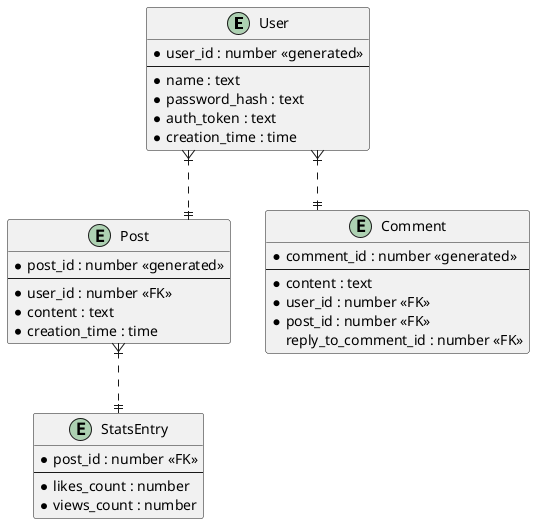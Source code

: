 @startuml

' hide the spot
' hide circle

' avoid problems with angled crows feet
skinparam linetype ortho

entity "User" as e01 {
  *user_id : number <<generated>>
  --
  *name : text
  *password_hash : text
  *auth_token : text
  *creation_time : time
}

entity "Post" as e02 {
  *post_id : number <<generated>>
  --
  *user_id : number <<FK>>
  *content : text
  *creation_time : time
}

entity "StatsEntry" as e03 {
  *post_id : number <<FK>>
  --
  *likes_count : number
  *views_count : number
}

entity "Comment" as e04 {
  *comment_id : number <<generated>>
  --
  *content : text
  *user_id : number <<FK>>
  *post_id : number <<FK>>
  reply_to_comment_id : number <<FK>>
}


e01 }|..|| e02
e02 }|..|| e03
e01 }|..|| e04


@enduml
